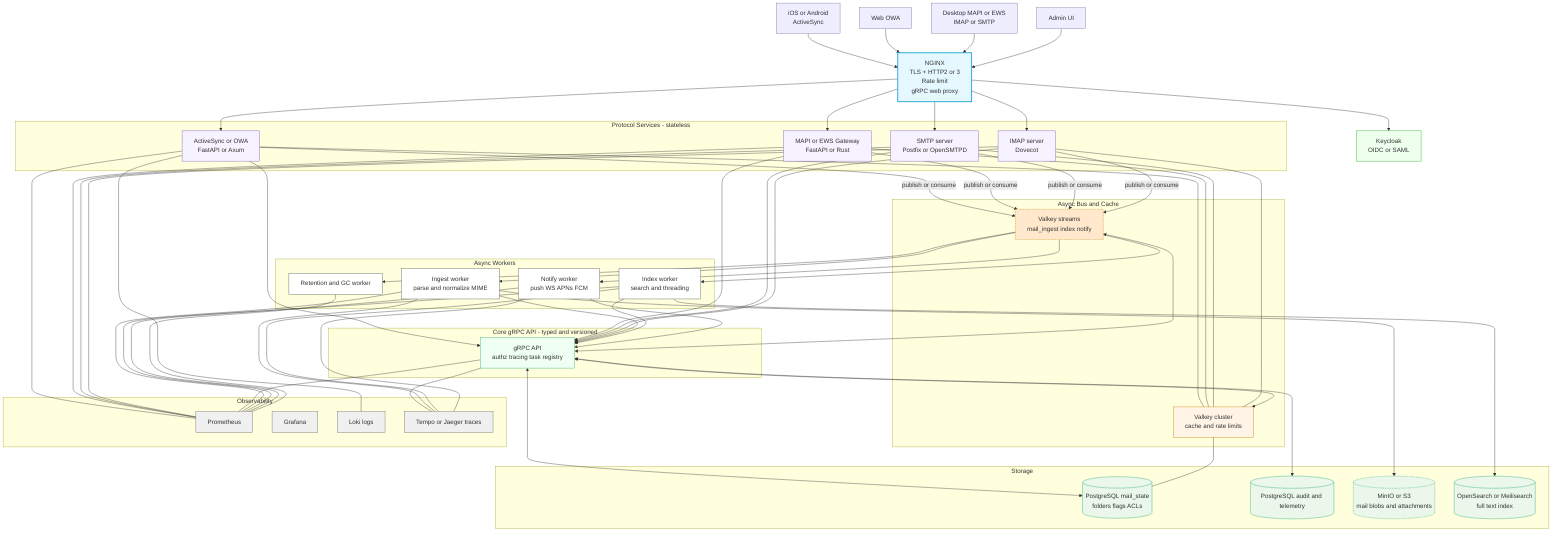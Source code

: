 ---
config:
  theme: mc
  layout: dagre
---
flowchart TD
 subgraph P["Protocol Services - stateless"]
    direction LR
        P1["ActiveSync or OWA\nFastAPI or Axum"]
        P2["MAPI or EWS Gateway\nFastAPI or Rust"]
        P3["SMTP server\nPostfix or OpenSMTPD"]
        P4["IMAP server\nDovecot"]
  end
 subgraph B["Async Bus and Cache"]
    direction TB
        V1["Valkey cluster\ncache and rate limits"]
        V2["Valkey streams\nmail_ingest index notify"]
  end
 subgraph C["Core gRPC API - typed and versioned"]
    direction TB
        C1["gRPC API\nauthz tracing task registry"]
  end
 subgraph W["Async Workers"]
    direction LR
        W1["Ingest worker\nparse and normalize MIME"]
        W2["Index worker\nsearch and threading"]
        W3["Notify worker\npush WS APNs FCM"]
        W4["Retention and GC worker"]
  end
 subgraph D["Storage"]
    direction LR
        D1[("PostgreSQL mail_state\nfolders flags ACLs")]
        D2[("PostgreSQL audit and telemetry")]
        D3[("MinIO or S3\nmail blobs and attachments")]
        D4[("OpenSearch or Meilisearch\nfull text index")]
  end
 subgraph O["Observability"]
    direction LR
        Prom["Prometheus"]
        Graf["Grafana"]
        Loki["Loki logs"]
        Tempo["Tempo or Jaeger traces"]
  end
    A1["iOS or Android\nActiveSync"] --> G["NGINX\nTLS + HTTP2 or 3\nRate limit\ngRPC web proxy"]
    A2["Web OWA"] --> G
    A3["Desktop MAPI or EWS\nIMAP or SMTP"] --> G
    A4["Admin UI"] --> G
    G --> K["Keycloak\nOIDC or SAML"] & P1 & P2 & P3 & P4
    P1 -- publish or consume --> V2
    P2 -- publish or consume --> V2
    P3 -- publish or consume --> V2
    P4 -- publish or consume --> V2
    P1 --- V1 & Prom & Loki
    P2 --- V1 & Prom
    P3 --- V1 & Prom
    P4 --- V1 & Prom
    P1 --> C1
    P2 --> C1
    P3 --> C1
    P4 --> C1
    C1 <--> V1 & V2 & D1 & D2
    V2 --> W1 & W2 & W3 & W4
    W1 --> C1 & D3
    W2 --> C1 & D4
    W3 --> C1
    V1 --- D1
    C1 --- Prom & Tempo
    W1 --- Prom & Tempo
    W2 --- Prom & Tempo
    W3 --- Prom & Tempo
    W4 --- Prom
     P1:::svc
     P2:::svc
     P3:::svc
     P4:::svc
     V1:::cache
     V2:::queue
     C1:::core
     W1:::worker
     W2:::worker
     W3:::worker
     W4:::worker
     D1:::db
     D2:::db
     D3:::obj
     D4:::index
     Prom:::obs
     Graf:::obs
     Loki:::obs
     Tempo:::obs
     A1:::client
     G:::edge
     A2:::client
     A3:::client
     A4:::client
     K:::security
    classDef client fill:#eef,stroke:#779
    classDef edge fill:#e5f7ff,stroke:#09c,stroke-width:2px
    classDef security fill:#efe,stroke:#2a2
    classDef svc fill:#f6f2ff,stroke:#7a52c1
    classDef cache fill:#fff4e5,stroke:#c77d00
    classDef queue fill:#ffe8cc,stroke:#c77d00,stroke-dasharray:4 2
    classDef core fill:#f0fff4,stroke:#2a7
    classDef worker fill:#fff,stroke:#555
    classDef db fill:#eaf7ea,stroke:#2a7
    classDef obj fill:#eaf7ea,stroke:#2a7,stroke-dasharray:4 2
    classDef index fill:#eaf7ea,stroke:#2a7
    classDef obs fill:#f0f0f0,stroke:#666